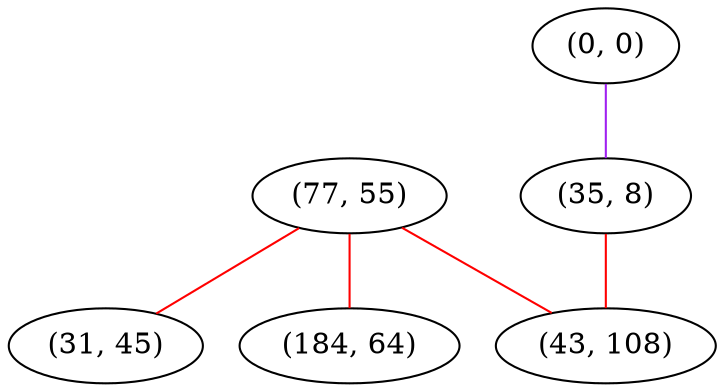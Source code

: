 graph "" {
"(77, 55)";
"(0, 0)";
"(35, 8)";
"(31, 45)";
"(184, 64)";
"(43, 108)";
"(77, 55)" -- "(31, 45)"  [color=red, key=0, weight=1];
"(77, 55)" -- "(43, 108)"  [color=red, key=0, weight=1];
"(77, 55)" -- "(184, 64)"  [color=red, key=0, weight=1];
"(0, 0)" -- "(35, 8)"  [color=purple, key=0, weight=4];
"(35, 8)" -- "(43, 108)"  [color=red, key=0, weight=1];
}

